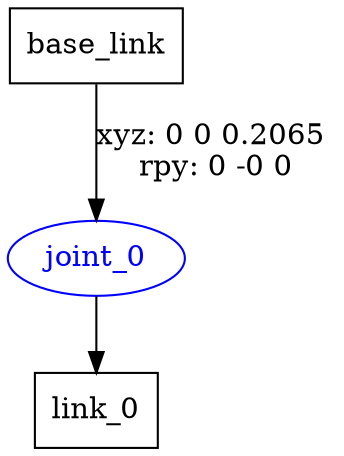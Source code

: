 digraph G {
node [shape=box];
"base_link" [label="base_link"];
"link_0" [label="link_0"];
node [shape=ellipse, color=blue, fontcolor=blue];
"base_link" -> "joint_0" [label="xyz: 0 0 0.2065 \nrpy: 0 -0 0"]
"joint_0" -> "link_0"
}
